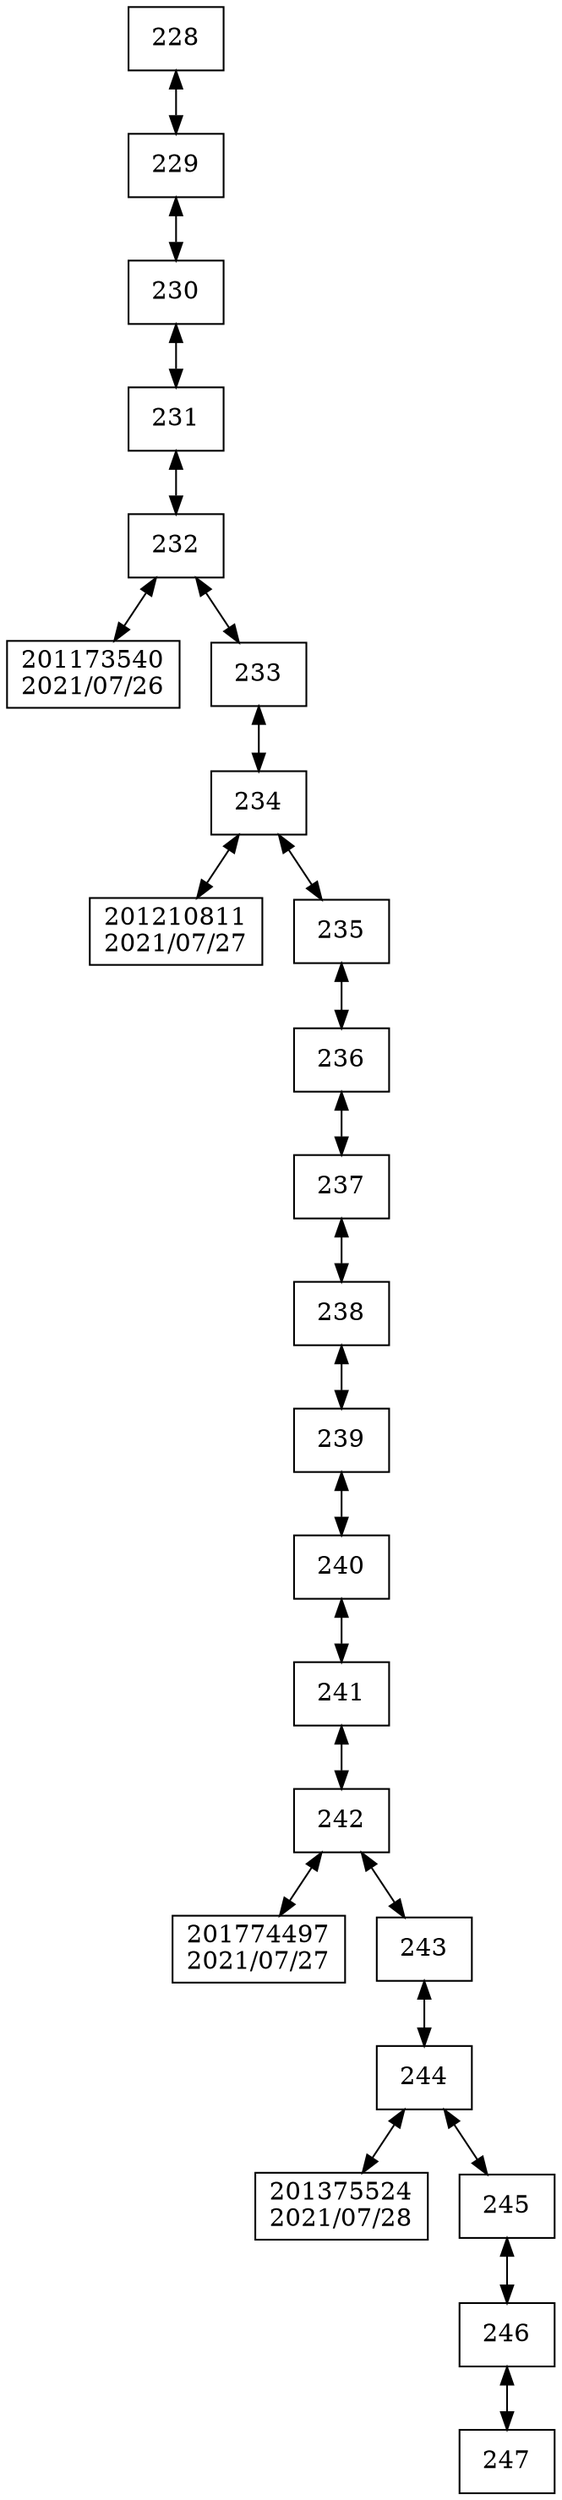 digraph G{
 rankdir = TB; 
node [shape=box]; 
compound=true; 
"228"[label="228"];
"229"[label="229"];
"230"[label="230"];
"231"[label="231"];
"232"[label="232"];
"201173540"[label="201173540
2021/07/26"];
"233"[label="233"];
"234"[label="234"];
"201210811"[label="201210811
2021/07/27"];
"235"[label="235"];
"236"[label="236"];
"237"[label="237"];
"238"[label="238"];
"239"[label="239"];
"240"[label="240"];
"241"[label="241"];
"242"[label="242"];
"201774497"[label="201774497
2021/07/27"];
"243"[label="243"];
"244"[label="244"];
"201375524"[label="201375524
2021/07/28"];
"245"[label="245"];
"246"[label="246"];
"247"[label="247"];
"228" -> "229"[dir="both"];
"229" -> "230"[dir="both"];
"230" -> "231"[dir="both"];
"231" -> "232"[dir="both"];
"232" -> "201173540"[dir="both"];
"232" -> "233"[dir="both"];
"233" -> "234"[dir="both"];
"234" -> "201210811"[dir="both"];
"234" -> "235"[dir="both"];
"235" -> "236"[dir="both"];
"236" -> "237"[dir="both"];
"237" -> "238"[dir="both"];
"238" -> "239"[dir="both"];
"239" -> "240"[dir="both"];
"240" -> "241"[dir="both"];
"241" -> "242"[dir="both"];
"242" -> "201774497"[dir="both"];
"242" -> "243"[dir="both"];
"243" -> "244"[dir="both"];
"244" -> "201375524"[dir="both"];
"244" -> "245"[dir="both"];
"245" -> "246"[dir="both"];
"246" -> "247"[dir="both"];

}

